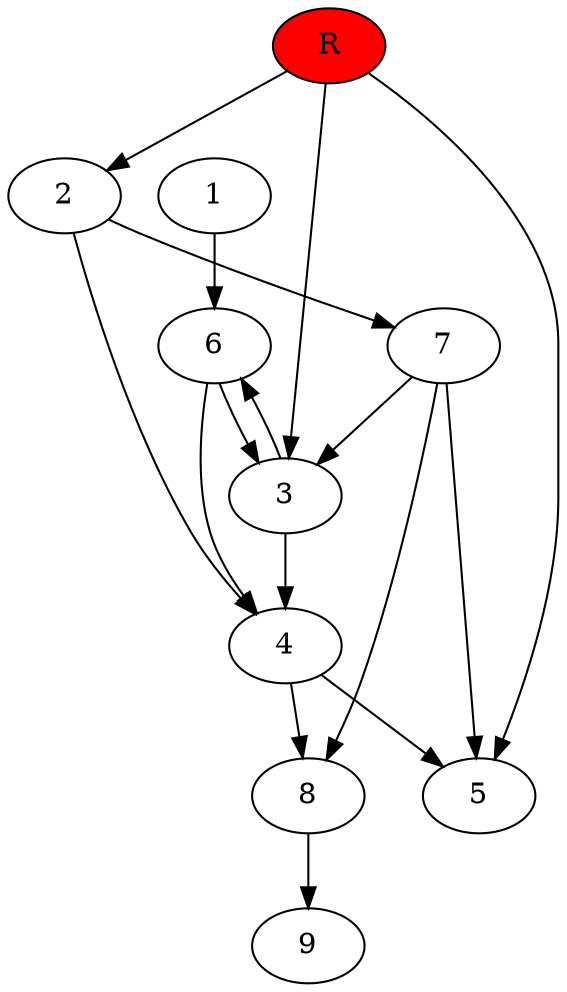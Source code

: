 digraph prb32074 {
	1
	2
	3
	4
	5
	6
	7
	8
	R [fillcolor="#ff0000" style=filled]
	1 -> 6
	2 -> 4
	2 -> 7
	3 -> 4
	3 -> 6
	4 -> 5
	4 -> 8
	6 -> 3
	6 -> 4
	7 -> 3
	7 -> 5
	7 -> 8
	8 -> 9
	R -> 2
	R -> 3
	R -> 5
}
